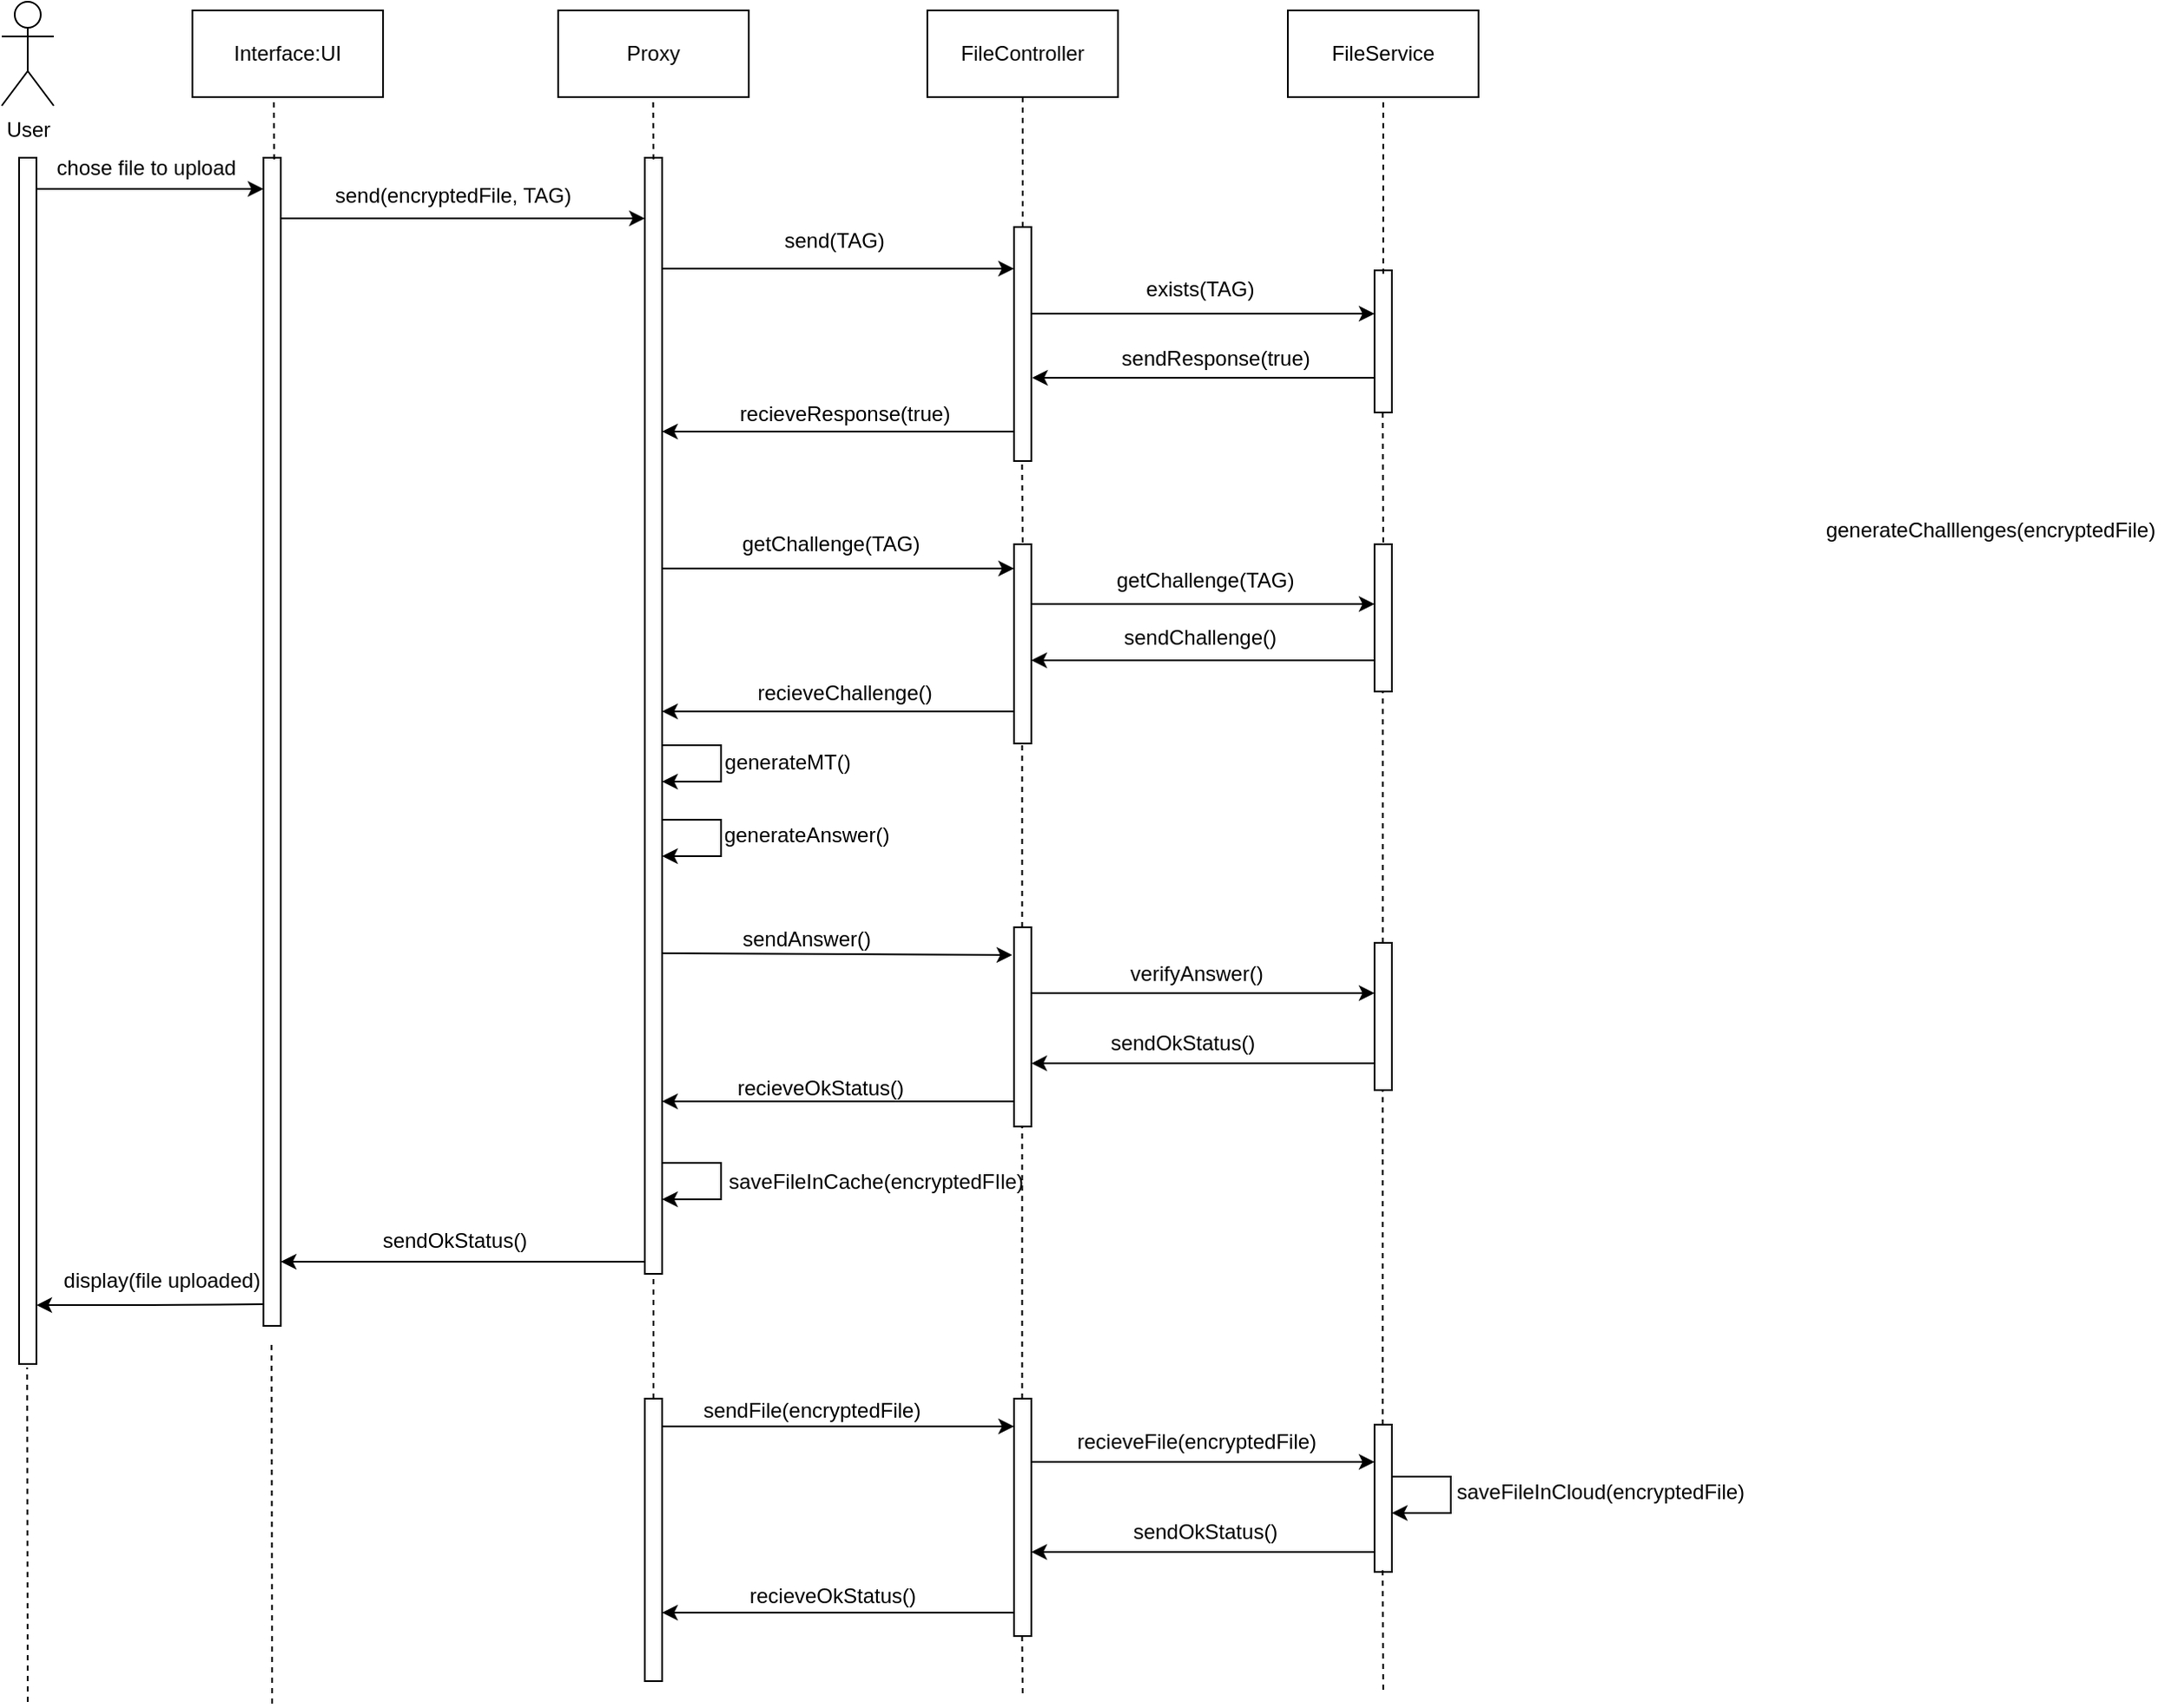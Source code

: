 <mxfile version="22.1.5" type="device">
  <diagram name="Pagina-1" id="0XGIiVqICvq5J2eeaqmL">
    <mxGraphModel dx="1434" dy="750" grid="0" gridSize="10" guides="1" tooltips="1" connect="1" arrows="1" fold="1" page="1" pageScale="1" pageWidth="827" pageHeight="1169" math="0" shadow="0">
      <root>
        <mxCell id="0" />
        <mxCell id="1" parent="0" />
        <mxCell id="Hw16J8x-1yyb94UdUWMJ-4" value="User&lt;br&gt;" style="shape=umlActor;verticalLabelPosition=bottom;verticalAlign=top;html=1;" parent="1" vertex="1">
          <mxGeometry x="54" y="61" width="30" height="60" as="geometry" />
        </mxCell>
        <mxCell id="Hw16J8x-1yyb94UdUWMJ-7" value="Interface:UI" style="html=1;whiteSpace=wrap;" parent="1" vertex="1">
          <mxGeometry x="164" y="66" width="110" height="50" as="geometry" />
        </mxCell>
        <mxCell id="Hw16J8x-1yyb94UdUWMJ-8" value="Proxy" style="html=1;whiteSpace=wrap;" parent="1" vertex="1">
          <mxGeometry x="375" y="66" width="110" height="50" as="geometry" />
        </mxCell>
        <mxCell id="Hw16J8x-1yyb94UdUWMJ-9" value="FileController" style="html=1;whiteSpace=wrap;" parent="1" vertex="1">
          <mxGeometry x="588" y="66" width="110" height="50" as="geometry" />
        </mxCell>
        <mxCell id="Hw16J8x-1yyb94UdUWMJ-10" value="FileService" style="html=1;whiteSpace=wrap;" parent="1" vertex="1">
          <mxGeometry x="796" y="66" width="110" height="50" as="geometry" />
        </mxCell>
        <mxCell id="Hw16J8x-1yyb94UdUWMJ-13" style="edgeStyle=orthogonalEdgeStyle;rounded=0;orthogonalLoop=1;jettySize=auto;html=1;curved=0;" parent="1" target="Hw16J8x-1yyb94UdUWMJ-12" edge="1">
          <mxGeometry relative="1" as="geometry">
            <mxPoint x="190" y="169" as="targetPoint" />
            <mxPoint x="74" y="169.017" as="sourcePoint" />
            <Array as="points">
              <mxPoint x="173" y="169" />
              <mxPoint x="173" y="169" />
            </Array>
          </mxGeometry>
        </mxCell>
        <mxCell id="Hw16J8x-1yyb94UdUWMJ-11" value="" style="html=1;points=[[0,0,0,0,5],[0,1,0,0,-5],[1,0,0,0,5],[1,1,0,0,-5]];perimeter=orthogonalPerimeter;outlineConnect=0;targetShapes=umlLifeline;portConstraint=eastwest;newEdgeStyle={&quot;curved&quot;:0,&quot;rounded&quot;:0};" parent="1" vertex="1">
          <mxGeometry x="64" y="151" width="10" height="696" as="geometry" />
        </mxCell>
        <mxCell id="Hw16J8x-1yyb94UdUWMJ-17" style="edgeStyle=orthogonalEdgeStyle;rounded=0;orthogonalLoop=1;jettySize=auto;html=1;curved=0;" parent="1" edge="1">
          <mxGeometry relative="1" as="geometry">
            <mxPoint x="215" y="186" as="sourcePoint" />
            <mxPoint x="425" y="186" as="targetPoint" />
          </mxGeometry>
        </mxCell>
        <mxCell id="Hw16J8x-1yyb94UdUWMJ-61" style="edgeStyle=orthogonalEdgeStyle;rounded=0;orthogonalLoop=1;jettySize=auto;html=1;curved=0;" parent="1" edge="1">
          <mxGeometry relative="1" as="geometry">
            <mxPoint x="205" y="812.514" as="sourcePoint" />
            <mxPoint x="74" y="813.029" as="targetPoint" />
          </mxGeometry>
        </mxCell>
        <mxCell id="Hw16J8x-1yyb94UdUWMJ-12" value="" style="html=1;points=[[0,0,0,0,5],[0,1,0,0,-5],[1,0,0,0,5],[1,1,0,0,-5]];perimeter=orthogonalPerimeter;outlineConnect=0;targetShapes=umlLifeline;portConstraint=eastwest;newEdgeStyle={&quot;curved&quot;:0,&quot;rounded&quot;:0};" parent="1" vertex="1">
          <mxGeometry x="205" y="151" width="10" height="674" as="geometry" />
        </mxCell>
        <mxCell id="Hw16J8x-1yyb94UdUWMJ-14" value="chose file to upload" style="text;html=1;align=center;verticalAlign=middle;resizable=0;points=[];autosize=1;strokeColor=none;fillColor=none;" parent="1" vertex="1">
          <mxGeometry x="76" y="144" width="121" height="26" as="geometry" />
        </mxCell>
        <mxCell id="h6rnAEhNOsfNSNB2r7P0-3" style="edgeStyle=orthogonalEdgeStyle;rounded=0;orthogonalLoop=1;jettySize=auto;html=1;curved=0;" edge="1" parent="1" source="Hw16J8x-1yyb94UdUWMJ-15" target="h6rnAEhNOsfNSNB2r7P0-2">
          <mxGeometry relative="1" as="geometry">
            <Array as="points">
              <mxPoint x="587" y="388" />
              <mxPoint x="587" y="388" />
            </Array>
          </mxGeometry>
        </mxCell>
        <mxCell id="h6rnAEhNOsfNSNB2r7P0-46" style="edgeStyle=orthogonalEdgeStyle;rounded=0;orthogonalLoop=1;jettySize=auto;html=1;curved=0;" edge="1" parent="1">
          <mxGeometry relative="1" as="geometry">
            <mxPoint x="425" y="788" as="sourcePoint" />
            <mxPoint x="215" y="788" as="targetPoint" />
            <Array as="points">
              <mxPoint x="266" y="788" />
              <mxPoint x="266" y="788" />
            </Array>
          </mxGeometry>
        </mxCell>
        <mxCell id="Hw16J8x-1yyb94UdUWMJ-15" value="" style="html=1;points=[[0,0,0,0,5],[0,1,0,0,-5],[1,0,0,0,5],[1,1,0,0,-5]];perimeter=orthogonalPerimeter;outlineConnect=0;targetShapes=umlLifeline;portConstraint=eastwest;newEdgeStyle={&quot;curved&quot;:0,&quot;rounded&quot;:0};" parent="1" vertex="1">
          <mxGeometry x="425" y="151" width="10" height="644" as="geometry" />
        </mxCell>
        <mxCell id="Hw16J8x-1yyb94UdUWMJ-18" value="send(encryptedFile, TAG)" style="text;html=1;align=center;verticalAlign=middle;resizable=0;points=[];autosize=1;strokeColor=none;fillColor=none;" parent="1" vertex="1">
          <mxGeometry x="237" y="160" width="154" height="26" as="geometry" />
        </mxCell>
        <mxCell id="Hw16J8x-1yyb94UdUWMJ-24" style="edgeStyle=orthogonalEdgeStyle;rounded=0;orthogonalLoop=1;jettySize=auto;html=1;curved=0;" parent="1" edge="1">
          <mxGeometry relative="1" as="geometry">
            <mxPoint x="648" y="241" as="sourcePoint" />
            <mxPoint x="846" y="241" as="targetPoint" />
          </mxGeometry>
        </mxCell>
        <mxCell id="Hw16J8x-1yyb94UdUWMJ-29" style="edgeStyle=orthogonalEdgeStyle;rounded=0;orthogonalLoop=1;jettySize=auto;html=1;curved=0;" parent="1" edge="1">
          <mxGeometry relative="1" as="geometry">
            <mxPoint x="638" y="309" as="sourcePoint" />
            <mxPoint x="435" y="309" as="targetPoint" />
            <Array as="points">
              <mxPoint x="587" y="309" />
              <mxPoint x="587" y="309" />
            </Array>
          </mxGeometry>
        </mxCell>
        <mxCell id="Hw16J8x-1yyb94UdUWMJ-20" value="" style="html=1;points=[[0,0,0,0,5],[0,1,0,0,-5],[1,0,0,0,5],[1,1,0,0,-5]];perimeter=orthogonalPerimeter;outlineConnect=0;targetShapes=umlLifeline;portConstraint=eastwest;newEdgeStyle={&quot;curved&quot;:0,&quot;rounded&quot;:0};" parent="1" vertex="1">
          <mxGeometry x="638" y="191" width="10" height="135" as="geometry" />
        </mxCell>
        <mxCell id="Hw16J8x-1yyb94UdUWMJ-21" style="edgeStyle=orthogonalEdgeStyle;rounded=0;orthogonalLoop=1;jettySize=auto;html=1;curved=0;entryX=-0.005;entryY=0.5;entryDx=0;entryDy=0;entryPerimeter=0;" parent="1" edge="1">
          <mxGeometry relative="1" as="geometry">
            <mxPoint x="435" y="215" as="sourcePoint" />
            <mxPoint x="637.95" y="215" as="targetPoint" />
          </mxGeometry>
        </mxCell>
        <mxCell id="Hw16J8x-1yyb94UdUWMJ-22" value="send(TAG)" style="text;html=1;align=center;verticalAlign=middle;resizable=0;points=[];autosize=1;strokeColor=none;fillColor=none;" parent="1" vertex="1">
          <mxGeometry x="496" y="186" width="76" height="26" as="geometry" />
        </mxCell>
        <mxCell id="Hw16J8x-1yyb94UdUWMJ-23" value="" style="html=1;points=[[0,0,0,0,5],[0,1,0,0,-5],[1,0,0,0,5],[1,1,0,0,-5]];perimeter=orthogonalPerimeter;outlineConnect=0;targetShapes=umlLifeline;portConstraint=eastwest;newEdgeStyle={&quot;curved&quot;:0,&quot;rounded&quot;:0};" parent="1" vertex="1">
          <mxGeometry x="846" y="216" width="10" height="82" as="geometry" />
        </mxCell>
        <mxCell id="Hw16J8x-1yyb94UdUWMJ-25" value="exists(TAG)" style="text;html=1;align=center;verticalAlign=middle;resizable=0;points=[];autosize=1;strokeColor=none;fillColor=none;" parent="1" vertex="1">
          <mxGeometry x="705" y="214" width="80" height="26" as="geometry" />
        </mxCell>
        <mxCell id="Hw16J8x-1yyb94UdUWMJ-26" style="edgeStyle=orthogonalEdgeStyle;rounded=0;orthogonalLoop=1;jettySize=auto;html=1;curved=0;entryX=1.043;entryY=0.5;entryDx=0;entryDy=0;entryPerimeter=0;" parent="1" edge="1">
          <mxGeometry relative="1" as="geometry">
            <mxPoint x="846" y="278" as="sourcePoint" />
            <mxPoint x="648.43" y="278" as="targetPoint" />
          </mxGeometry>
        </mxCell>
        <mxCell id="Hw16J8x-1yyb94UdUWMJ-27" value="sendResponse(true)" style="text;html=1;align=center;verticalAlign=middle;resizable=0;points=[];autosize=1;strokeColor=none;fillColor=none;" parent="1" vertex="1">
          <mxGeometry x="690" y="254" width="127" height="26" as="geometry" />
        </mxCell>
        <mxCell id="Hw16J8x-1yyb94UdUWMJ-30" value="recieveResponse(true)" style="text;html=1;align=center;verticalAlign=middle;resizable=0;points=[];autosize=1;strokeColor=none;fillColor=none;" parent="1" vertex="1">
          <mxGeometry x="470" y="286" width="139" height="26" as="geometry" />
        </mxCell>
        <mxCell id="Hw16J8x-1yyb94UdUWMJ-62" value="display(file uploaded)" style="text;html=1;align=center;verticalAlign=middle;resizable=0;points=[];autosize=1;strokeColor=none;fillColor=none;" parent="1" vertex="1">
          <mxGeometry x="80" y="786" width="131" height="26" as="geometry" />
        </mxCell>
        <mxCell id="Hw16J8x-1yyb94UdUWMJ-75" value="" style="endArrow=classic;html=1;rounded=0;" parent="1" edge="1">
          <mxGeometry width="50" height="50" relative="1" as="geometry">
            <mxPoint x="435" y="490" as="sourcePoint" />
            <mxPoint x="435.0" y="511" as="targetPoint" />
            <Array as="points">
              <mxPoint x="469" y="490" />
              <mxPoint x="469" y="511" />
            </Array>
          </mxGeometry>
        </mxCell>
        <mxCell id="Hw16J8x-1yyb94UdUWMJ-76" value="generateChalllenges(encryptedFile)" style="text;html=1;align=center;verticalAlign=middle;resizable=0;points=[];autosize=1;strokeColor=none;fillColor=none;" parent="1" vertex="1">
          <mxGeometry x="1096.5" y="353" width="208" height="26" as="geometry" />
        </mxCell>
        <mxCell id="Hw16J8x-1yyb94UdUWMJ-77" value="" style="endArrow=classic;html=1;rounded=0;" parent="1" edge="1">
          <mxGeometry width="50" height="50" relative="1" as="geometry">
            <mxPoint x="435" y="731" as="sourcePoint" />
            <mxPoint x="435.0" y="752" as="targetPoint" />
            <Array as="points">
              <mxPoint x="469" y="731" />
              <mxPoint x="469" y="752" />
            </Array>
          </mxGeometry>
        </mxCell>
        <mxCell id="Hw16J8x-1yyb94UdUWMJ-78" value="saveFileInCache(encryptedFIle)" style="text;html=1;align=center;verticalAlign=middle;resizable=0;points=[];autosize=1;strokeColor=none;fillColor=none;" parent="1" vertex="1">
          <mxGeometry x="463.5" y="729" width="188" height="26" as="geometry" />
        </mxCell>
        <mxCell id="Hw16J8x-1yyb94UdUWMJ-86" value="" style="endArrow=none;dashed=1;html=1;rounded=0;entryX=0.5;entryY=1;entryDx=0;entryDy=0;" parent="1" target="Hw16J8x-1yyb94UdUWMJ-10" edge="1">
          <mxGeometry width="50" height="50" relative="1" as="geometry">
            <mxPoint x="851" y="218" as="sourcePoint" />
            <mxPoint x="850.58" y="151" as="targetPoint" />
          </mxGeometry>
        </mxCell>
        <mxCell id="Hw16J8x-1yyb94UdUWMJ-87" value="" style="endArrow=none;dashed=1;html=1;rounded=0;entryX=0.5;entryY=1;entryDx=0;entryDy=0;" parent="1" target="Hw16J8x-1yyb94UdUWMJ-9" edge="1">
          <mxGeometry width="50" height="50" relative="1" as="geometry">
            <mxPoint x="643" y="191" as="sourcePoint" />
            <mxPoint x="642.58" y="151" as="targetPoint" />
          </mxGeometry>
        </mxCell>
        <mxCell id="Hw16J8x-1yyb94UdUWMJ-89" value="" style="endArrow=none;dashed=1;html=1;rounded=0;entryX=0.5;entryY=1;entryDx=0;entryDy=0;" parent="1" edge="1">
          <mxGeometry width="50" height="50" relative="1" as="geometry">
            <mxPoint x="430" y="152" as="sourcePoint" />
            <mxPoint x="429.8" y="116" as="targetPoint" />
          </mxGeometry>
        </mxCell>
        <mxCell id="Hw16J8x-1yyb94UdUWMJ-90" value="" style="endArrow=none;dashed=1;html=1;rounded=0;entryX=0.5;entryY=1;entryDx=0;entryDy=0;" parent="1" edge="1">
          <mxGeometry width="50" height="50" relative="1" as="geometry">
            <mxPoint x="211.2" y="152" as="sourcePoint" />
            <mxPoint x="211" y="116" as="targetPoint" />
          </mxGeometry>
        </mxCell>
        <mxCell id="h6rnAEhNOsfNSNB2r7P0-1" value="" style="endArrow=none;dashed=1;html=1;rounded=0;entryX=0.5;entryY=1;entryDx=0;entryDy=0;" edge="1" parent="1">
          <mxGeometry width="50" height="50" relative="1" as="geometry">
            <mxPoint x="643" y="373" as="sourcePoint" />
            <mxPoint x="642.66" y="326" as="targetPoint" />
          </mxGeometry>
        </mxCell>
        <mxCell id="h6rnAEhNOsfNSNB2r7P0-7" style="edgeStyle=orthogonalEdgeStyle;rounded=0;orthogonalLoop=1;jettySize=auto;html=1;curved=0;" edge="1" parent="1">
          <mxGeometry relative="1" as="geometry">
            <mxPoint x="648" y="408.5" as="sourcePoint" />
            <mxPoint x="846" y="408.5" as="targetPoint" />
          </mxGeometry>
        </mxCell>
        <mxCell id="h6rnAEhNOsfNSNB2r7P0-12" style="edgeStyle=orthogonalEdgeStyle;rounded=0;orthogonalLoop=1;jettySize=auto;html=1;curved=0;" edge="1" parent="1">
          <mxGeometry relative="1" as="geometry">
            <mxPoint x="638" y="470.5" as="sourcePoint" />
            <mxPoint x="435" y="470.5" as="targetPoint" />
            <Array as="points">
              <mxPoint x="486" y="470" />
              <mxPoint x="486" y="470" />
            </Array>
          </mxGeometry>
        </mxCell>
        <mxCell id="h6rnAEhNOsfNSNB2r7P0-2" value="" style="html=1;points=[[0,0,0,0,5],[0,1,0,0,-5],[1,0,0,0,5],[1,1,0,0,-5]];perimeter=orthogonalPerimeter;outlineConnect=0;targetShapes=umlLifeline;portConstraint=eastwest;newEdgeStyle={&quot;curved&quot;:0,&quot;rounded&quot;:0};" vertex="1" parent="1">
          <mxGeometry x="638" y="374" width="10" height="115" as="geometry" />
        </mxCell>
        <mxCell id="h6rnAEhNOsfNSNB2r7P0-4" value="getChallenge(TAG)" style="text;html=1;align=center;verticalAlign=middle;resizable=0;points=[];autosize=1;strokeColor=none;fillColor=none;" vertex="1" parent="1">
          <mxGeometry x="471" y="361" width="121" height="26" as="geometry" />
        </mxCell>
        <mxCell id="h6rnAEhNOsfNSNB2r7P0-5" value="" style="endArrow=none;dashed=1;html=1;rounded=0;entryX=0.5;entryY=1;entryDx=0;entryDy=0;" edge="1" parent="1">
          <mxGeometry width="50" height="50" relative="1" as="geometry">
            <mxPoint x="851" y="373" as="sourcePoint" />
            <mxPoint x="850.71" y="298" as="targetPoint" />
          </mxGeometry>
        </mxCell>
        <mxCell id="h6rnAEhNOsfNSNB2r7P0-10" style="edgeStyle=orthogonalEdgeStyle;rounded=0;orthogonalLoop=1;jettySize=auto;html=1;curved=0;" edge="1" parent="1" source="h6rnAEhNOsfNSNB2r7P0-6" target="h6rnAEhNOsfNSNB2r7P0-2">
          <mxGeometry relative="1" as="geometry">
            <Array as="points">
              <mxPoint x="698" y="441" />
              <mxPoint x="698" y="441" />
            </Array>
          </mxGeometry>
        </mxCell>
        <mxCell id="h6rnAEhNOsfNSNB2r7P0-6" value="" style="html=1;points=[[0,0,0,0,5],[0,1,0,0,-5],[1,0,0,0,5],[1,1,0,0,-5]];perimeter=orthogonalPerimeter;outlineConnect=0;targetShapes=umlLifeline;portConstraint=eastwest;newEdgeStyle={&quot;curved&quot;:0,&quot;rounded&quot;:0};" vertex="1" parent="1">
          <mxGeometry x="846" y="374" width="10" height="85" as="geometry" />
        </mxCell>
        <mxCell id="h6rnAEhNOsfNSNB2r7P0-9" value="getChallenge(TAG)" style="text;html=1;align=center;verticalAlign=middle;resizable=0;points=[];autosize=1;strokeColor=none;fillColor=none;" vertex="1" parent="1">
          <mxGeometry x="687" y="382" width="121" height="26" as="geometry" />
        </mxCell>
        <mxCell id="h6rnAEhNOsfNSNB2r7P0-11" value="sendChallenge()" style="text;html=1;align=center;verticalAlign=middle;resizable=0;points=[];autosize=1;strokeColor=none;fillColor=none;" vertex="1" parent="1">
          <mxGeometry x="692" y="415" width="106" height="26" as="geometry" />
        </mxCell>
        <mxCell id="h6rnAEhNOsfNSNB2r7P0-13" value="recieveChallenge()" style="text;html=1;align=center;verticalAlign=middle;resizable=0;points=[];autosize=1;strokeColor=none;fillColor=none;" vertex="1" parent="1">
          <mxGeometry x="480" y="447" width="119" height="26" as="geometry" />
        </mxCell>
        <mxCell id="h6rnAEhNOsfNSNB2r7P0-14" value="generateMT()" style="text;html=1;align=center;verticalAlign=middle;resizable=0;points=[];autosize=1;strokeColor=none;fillColor=none;" vertex="1" parent="1">
          <mxGeometry x="461" y="487" width="91" height="26" as="geometry" />
        </mxCell>
        <mxCell id="h6rnAEhNOsfNSNB2r7P0-16" value="" style="endArrow=classic;html=1;rounded=0;" edge="1" parent="1">
          <mxGeometry width="50" height="50" relative="1" as="geometry">
            <mxPoint x="435" y="533" as="sourcePoint" />
            <mxPoint x="435.0" y="554" as="targetPoint" />
            <Array as="points">
              <mxPoint x="469" y="533" />
              <mxPoint x="469" y="554" />
            </Array>
          </mxGeometry>
        </mxCell>
        <mxCell id="h6rnAEhNOsfNSNB2r7P0-17" value="generateAnswer()" style="text;html=1;align=center;verticalAlign=middle;resizable=0;points=[];autosize=1;strokeColor=none;fillColor=none;" vertex="1" parent="1">
          <mxGeometry x="461" y="529" width="113" height="26" as="geometry" />
        </mxCell>
        <mxCell id="h6rnAEhNOsfNSNB2r7P0-25" style="edgeStyle=orthogonalEdgeStyle;rounded=0;orthogonalLoop=1;jettySize=auto;html=1;curved=0;" edge="1" parent="1">
          <mxGeometry relative="1" as="geometry">
            <mxPoint x="648.0" y="633.011" as="sourcePoint" />
            <mxPoint x="846" y="633.011" as="targetPoint" />
            <Array as="points">
              <mxPoint x="698" y="633" />
              <mxPoint x="698" y="633" />
            </Array>
          </mxGeometry>
        </mxCell>
        <mxCell id="h6rnAEhNOsfNSNB2r7P0-29" style="edgeStyle=orthogonalEdgeStyle;rounded=0;orthogonalLoop=1;jettySize=auto;html=1;curved=0;" edge="1" parent="1">
          <mxGeometry relative="1" as="geometry">
            <mxPoint x="638" y="695.5" as="sourcePoint" />
            <mxPoint x="435" y="695.5" as="targetPoint" />
            <Array as="points">
              <mxPoint x="486" y="695" />
              <mxPoint x="486" y="695" />
            </Array>
          </mxGeometry>
        </mxCell>
        <mxCell id="h6rnAEhNOsfNSNB2r7P0-18" value="" style="html=1;points=[[0,0,0,0,5],[0,1,0,0,-5],[1,0,0,0,5],[1,1,0,0,-5]];perimeter=orthogonalPerimeter;outlineConnect=0;targetShapes=umlLifeline;portConstraint=eastwest;newEdgeStyle={&quot;curved&quot;:0,&quot;rounded&quot;:0};" vertex="1" parent="1">
          <mxGeometry x="638" y="595" width="10" height="115" as="geometry" />
        </mxCell>
        <mxCell id="h6rnAEhNOsfNSNB2r7P0-19" value="" style="endArrow=none;dashed=1;html=1;rounded=0;entryX=0.5;entryY=1;entryDx=0;entryDy=0;exitX=0.471;exitY=0;exitDx=0;exitDy=0;exitPerimeter=0;" edge="1" parent="1" source="h6rnAEhNOsfNSNB2r7P0-18">
          <mxGeometry width="50" height="50" relative="1" as="geometry">
            <mxPoint x="643.05" y="536" as="sourcePoint" />
            <mxPoint x="642.71" y="489" as="targetPoint" />
          </mxGeometry>
        </mxCell>
        <mxCell id="h6rnAEhNOsfNSNB2r7P0-21" value="" style="endArrow=classic;html=1;rounded=0;" edge="1" parent="1">
          <mxGeometry width="50" height="50" relative="1" as="geometry">
            <mxPoint x="435" y="610" as="sourcePoint" />
            <mxPoint x="637" y="611" as="targetPoint" />
          </mxGeometry>
        </mxCell>
        <mxCell id="h6rnAEhNOsfNSNB2r7P0-22" value="sendAnswer()" style="text;html=1;align=center;verticalAlign=middle;resizable=0;points=[];autosize=1;strokeColor=none;fillColor=none;" vertex="1" parent="1">
          <mxGeometry x="471.5" y="589" width="92" height="26" as="geometry" />
        </mxCell>
        <mxCell id="h6rnAEhNOsfNSNB2r7P0-27" style="edgeStyle=orthogonalEdgeStyle;rounded=0;orthogonalLoop=1;jettySize=auto;html=1;curved=0;" edge="1" parent="1">
          <mxGeometry relative="1" as="geometry">
            <mxPoint x="846" y="673.524" as="sourcePoint" />
            <mxPoint x="648" y="673.524" as="targetPoint" />
            <Array as="points">
              <mxPoint x="697" y="674" />
              <mxPoint x="697" y="674" />
            </Array>
          </mxGeometry>
        </mxCell>
        <mxCell id="h6rnAEhNOsfNSNB2r7P0-23" value="" style="html=1;points=[[0,0,0,0,5],[0,1,0,0,-5],[1,0,0,0,5],[1,1,0,0,-5]];perimeter=orthogonalPerimeter;outlineConnect=0;targetShapes=umlLifeline;portConstraint=eastwest;newEdgeStyle={&quot;curved&quot;:0,&quot;rounded&quot;:0};" vertex="1" parent="1">
          <mxGeometry x="846" y="604" width="10" height="85" as="geometry" />
        </mxCell>
        <mxCell id="h6rnAEhNOsfNSNB2r7P0-24" value="" style="endArrow=none;dashed=1;html=1;rounded=0;entryX=0.5;entryY=1;entryDx=0;entryDy=0;" edge="1" parent="1" source="h6rnAEhNOsfNSNB2r7P0-23">
          <mxGeometry width="50" height="50" relative="1" as="geometry">
            <mxPoint x="851.05" y="565" as="sourcePoint" />
            <mxPoint x="850.76" y="459" as="targetPoint" />
          </mxGeometry>
        </mxCell>
        <mxCell id="h6rnAEhNOsfNSNB2r7P0-26" value="verifyAnswer()" style="text;html=1;align=center;verticalAlign=middle;resizable=0;points=[];autosize=1;strokeColor=none;fillColor=none;" vertex="1" parent="1">
          <mxGeometry x="695" y="609" width="95" height="26" as="geometry" />
        </mxCell>
        <mxCell id="h6rnAEhNOsfNSNB2r7P0-28" value="sendOkStatus()" style="text;html=1;align=center;verticalAlign=middle;resizable=0;points=[];autosize=1;strokeColor=none;fillColor=none;" vertex="1" parent="1">
          <mxGeometry x="684" y="649" width="101" height="26" as="geometry" />
        </mxCell>
        <mxCell id="h6rnAEhNOsfNSNB2r7P0-30" value="recieveOkStatus()" style="text;html=1;align=center;verticalAlign=middle;resizable=0;points=[];autosize=1;strokeColor=none;fillColor=none;" vertex="1" parent="1">
          <mxGeometry x="469" y="675" width="114" height="26" as="geometry" />
        </mxCell>
        <mxCell id="h6rnAEhNOsfNSNB2r7P0-31" value="" style="endArrow=none;dashed=1;html=1;rounded=0;" edge="1" parent="1" source="h6rnAEhNOsfNSNB2r7P0-32">
          <mxGeometry width="50" height="50" relative="1" as="geometry">
            <mxPoint x="429.71" y="851" as="sourcePoint" />
            <mxPoint x="430" y="795" as="targetPoint" />
          </mxGeometry>
        </mxCell>
        <mxCell id="h6rnAEhNOsfNSNB2r7P0-36" style="edgeStyle=orthogonalEdgeStyle;rounded=0;orthogonalLoop=1;jettySize=auto;html=1;curved=0;" edge="1" parent="1" source="h6rnAEhNOsfNSNB2r7P0-32" target="h6rnAEhNOsfNSNB2r7P0-34">
          <mxGeometry relative="1" as="geometry">
            <Array as="points">
              <mxPoint x="596" y="883" />
              <mxPoint x="596" y="883" />
            </Array>
          </mxGeometry>
        </mxCell>
        <mxCell id="h6rnAEhNOsfNSNB2r7P0-32" value="" style="html=1;points=[[0,0,0,0,5],[0,1,0,0,-5],[1,0,0,0,5],[1,1,0,0,-5]];perimeter=orthogonalPerimeter;outlineConnect=0;targetShapes=umlLifeline;portConstraint=eastwest;newEdgeStyle={&quot;curved&quot;:0,&quot;rounded&quot;:0};" vertex="1" parent="1">
          <mxGeometry x="425" y="867" width="10" height="163" as="geometry" />
        </mxCell>
        <mxCell id="h6rnAEhNOsfNSNB2r7P0-40" style="edgeStyle=orthogonalEdgeStyle;rounded=0;orthogonalLoop=1;jettySize=auto;html=1;curved=0;" edge="1" parent="1">
          <mxGeometry relative="1" as="geometry">
            <mxPoint x="648" y="903.5" as="sourcePoint" />
            <mxPoint x="846" y="903.5" as="targetPoint" />
          </mxGeometry>
        </mxCell>
        <mxCell id="h6rnAEhNOsfNSNB2r7P0-48" style="edgeStyle=orthogonalEdgeStyle;rounded=0;orthogonalLoop=1;jettySize=auto;html=1;curved=0;" edge="1" parent="1">
          <mxGeometry relative="1" as="geometry">
            <mxPoint x="638.0" y="990.494" as="sourcePoint" />
            <mxPoint x="435" y="990.494" as="targetPoint" />
            <Array as="points">
              <mxPoint x="486" y="990" />
              <mxPoint x="486" y="990" />
            </Array>
          </mxGeometry>
        </mxCell>
        <mxCell id="h6rnAEhNOsfNSNB2r7P0-34" value="" style="html=1;points=[[0,0,0,0,5],[0,1,0,0,-5],[1,0,0,0,5],[1,1,0,0,-5]];perimeter=orthogonalPerimeter;outlineConnect=0;targetShapes=umlLifeline;portConstraint=eastwest;newEdgeStyle={&quot;curved&quot;:0,&quot;rounded&quot;:0};" vertex="1" parent="1">
          <mxGeometry x="638" y="867" width="10" height="137" as="geometry" />
        </mxCell>
        <mxCell id="h6rnAEhNOsfNSNB2r7P0-35" value="" style="endArrow=none;dashed=1;html=1;rounded=0;entryX=0.5;entryY=1;entryDx=0;entryDy=0;" edge="1" parent="1" source="h6rnAEhNOsfNSNB2r7P0-34">
          <mxGeometry width="50" height="50" relative="1" as="geometry">
            <mxPoint x="642.71" y="785" as="sourcePoint" />
            <mxPoint x="642.71" y="710" as="targetPoint" />
          </mxGeometry>
        </mxCell>
        <mxCell id="h6rnAEhNOsfNSNB2r7P0-37" value="sendFile(encryptedFile)" style="text;html=1;align=center;verticalAlign=middle;resizable=0;points=[];autosize=1;strokeColor=none;fillColor=none;" vertex="1" parent="1">
          <mxGeometry x="449" y="861" width="143" height="26" as="geometry" />
        </mxCell>
        <mxCell id="h6rnAEhNOsfNSNB2r7P0-44" style="edgeStyle=orthogonalEdgeStyle;rounded=0;orthogonalLoop=1;jettySize=auto;html=1;curved=0;" edge="1" parent="1">
          <mxGeometry relative="1" as="geometry">
            <mxPoint x="846" y="955.5" as="sourcePoint" />
            <mxPoint x="648" y="955.5" as="targetPoint" />
          </mxGeometry>
        </mxCell>
        <mxCell id="h6rnAEhNOsfNSNB2r7P0-38" value="" style="html=1;points=[[0,0,0,0,5],[0,1,0,0,-5],[1,0,0,0,5],[1,1,0,0,-5]];perimeter=orthogonalPerimeter;outlineConnect=0;targetShapes=umlLifeline;portConstraint=eastwest;newEdgeStyle={&quot;curved&quot;:0,&quot;rounded&quot;:0};" vertex="1" parent="1">
          <mxGeometry x="846" y="882" width="10" height="85" as="geometry" />
        </mxCell>
        <mxCell id="h6rnAEhNOsfNSNB2r7P0-39" value="" style="endArrow=none;dashed=1;html=1;rounded=0;entryX=0.5;entryY=1;entryDx=0;entryDy=0;" edge="1" parent="1" source="h6rnAEhNOsfNSNB2r7P0-38">
          <mxGeometry width="50" height="50" relative="1" as="geometry">
            <mxPoint x="851" y="846" as="sourcePoint" />
            <mxPoint x="850.71" y="689" as="targetPoint" />
          </mxGeometry>
        </mxCell>
        <mxCell id="h6rnAEhNOsfNSNB2r7P0-41" value="recieveFile(encryptedFile)" style="text;html=1;align=center;verticalAlign=middle;resizable=0;points=[];autosize=1;strokeColor=none;fillColor=none;" vertex="1" parent="1">
          <mxGeometry x="664.5" y="879" width="156" height="26" as="geometry" />
        </mxCell>
        <mxCell id="h6rnAEhNOsfNSNB2r7P0-42" value="" style="endArrow=classic;html=1;rounded=0;" edge="1" parent="1">
          <mxGeometry width="50" height="50" relative="1" as="geometry">
            <mxPoint x="856" y="912" as="sourcePoint" />
            <mxPoint x="856.0" y="933" as="targetPoint" />
            <Array as="points">
              <mxPoint x="890" y="912" />
              <mxPoint x="890" y="933" />
            </Array>
          </mxGeometry>
        </mxCell>
        <mxCell id="h6rnAEhNOsfNSNB2r7P0-43" value="saveFileInCloud(encryptedFile)" style="text;html=1;align=center;verticalAlign=middle;resizable=0;points=[];autosize=1;strokeColor=none;fillColor=none;" vertex="1" parent="1">
          <mxGeometry x="884" y="908" width="184" height="26" as="geometry" />
        </mxCell>
        <mxCell id="h6rnAEhNOsfNSNB2r7P0-45" value="sendOkStatus()" style="text;html=1;align=center;verticalAlign=middle;resizable=0;points=[];autosize=1;strokeColor=none;fillColor=none;" vertex="1" parent="1">
          <mxGeometry x="697.5" y="931" width="101" height="26" as="geometry" />
        </mxCell>
        <mxCell id="h6rnAEhNOsfNSNB2r7P0-47" value="sendOkStatus()" style="text;html=1;align=center;verticalAlign=middle;resizable=0;points=[];autosize=1;strokeColor=none;fillColor=none;" vertex="1" parent="1">
          <mxGeometry x="264" y="763" width="101" height="26" as="geometry" />
        </mxCell>
        <mxCell id="h6rnAEhNOsfNSNB2r7P0-49" value="recieveOkStatus()" style="text;html=1;align=center;verticalAlign=middle;resizable=0;points=[];autosize=1;strokeColor=none;fillColor=none;" vertex="1" parent="1">
          <mxGeometry x="476" y="968" width="114" height="26" as="geometry" />
        </mxCell>
        <mxCell id="h6rnAEhNOsfNSNB2r7P0-50" value="" style="endArrow=none;dashed=1;html=1;rounded=0;" edge="1" parent="1">
          <mxGeometry width="50" height="50" relative="1" as="geometry">
            <mxPoint x="69" y="1042" as="sourcePoint" />
            <mxPoint x="68.66" y="849" as="targetPoint" />
          </mxGeometry>
        </mxCell>
        <mxCell id="h6rnAEhNOsfNSNB2r7P0-51" value="" style="endArrow=none;dashed=1;html=1;rounded=0;" edge="1" parent="1">
          <mxGeometry width="50" height="50" relative="1" as="geometry">
            <mxPoint x="210" y="1043" as="sourcePoint" />
            <mxPoint x="209.66" y="833" as="targetPoint" />
          </mxGeometry>
        </mxCell>
        <mxCell id="h6rnAEhNOsfNSNB2r7P0-52" value="" style="endArrow=none;dashed=1;html=1;rounded=0;" edge="1" parent="1">
          <mxGeometry width="50" height="50" relative="1" as="geometry">
            <mxPoint x="643" y="1037" as="sourcePoint" />
            <mxPoint x="642.66" y="1001" as="targetPoint" />
          </mxGeometry>
        </mxCell>
        <mxCell id="h6rnAEhNOsfNSNB2r7P0-53" value="" style="endArrow=none;dashed=1;html=1;rounded=0;" edge="1" parent="1">
          <mxGeometry width="50" height="50" relative="1" as="geometry">
            <mxPoint x="851" y="1035" as="sourcePoint" />
            <mxPoint x="850.66" y="963" as="targetPoint" />
          </mxGeometry>
        </mxCell>
      </root>
    </mxGraphModel>
  </diagram>
</mxfile>
